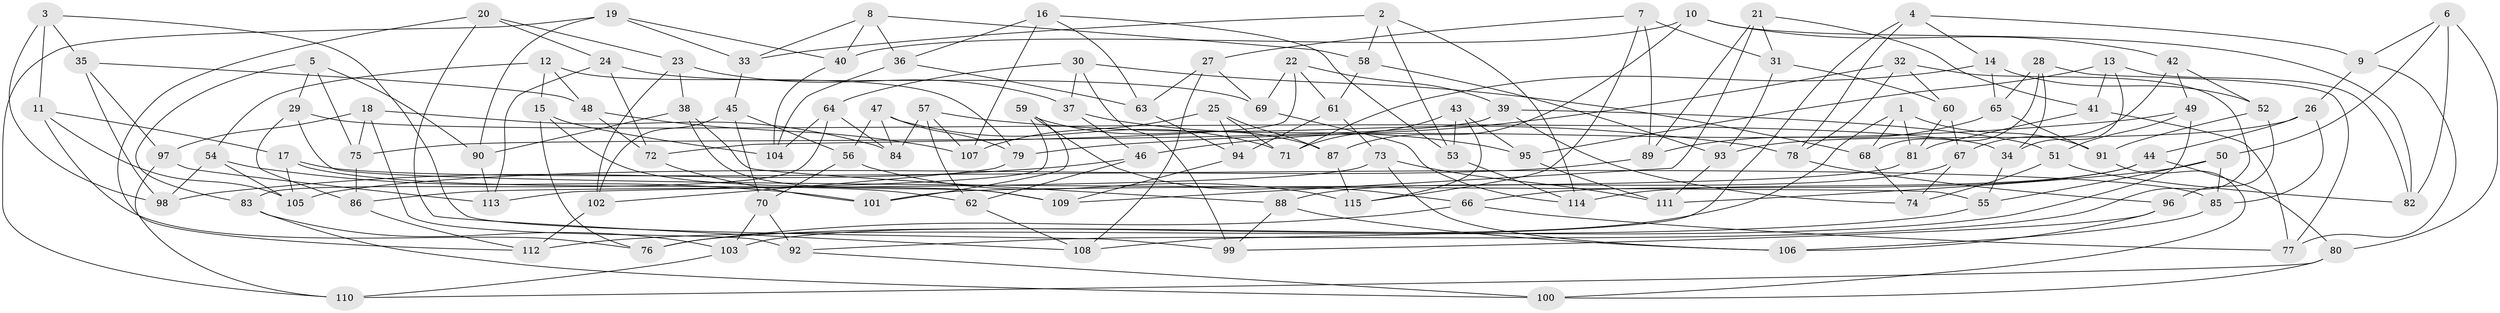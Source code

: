 // coarse degree distribution, {6: 0.391304347826087, 4: 0.15217391304347827, 7: 0.06521739130434782, 8: 0.2391304347826087, 5: 0.15217391304347827}
// Generated by graph-tools (version 1.1) at 2025/38/03/04/25 23:38:07]
// undirected, 115 vertices, 230 edges
graph export_dot {
  node [color=gray90,style=filled];
  1;
  2;
  3;
  4;
  5;
  6;
  7;
  8;
  9;
  10;
  11;
  12;
  13;
  14;
  15;
  16;
  17;
  18;
  19;
  20;
  21;
  22;
  23;
  24;
  25;
  26;
  27;
  28;
  29;
  30;
  31;
  32;
  33;
  34;
  35;
  36;
  37;
  38;
  39;
  40;
  41;
  42;
  43;
  44;
  45;
  46;
  47;
  48;
  49;
  50;
  51;
  52;
  53;
  54;
  55;
  56;
  57;
  58;
  59;
  60;
  61;
  62;
  63;
  64;
  65;
  66;
  67;
  68;
  69;
  70;
  71;
  72;
  73;
  74;
  75;
  76;
  77;
  78;
  79;
  80;
  81;
  82;
  83;
  84;
  85;
  86;
  87;
  88;
  89;
  90;
  91;
  92;
  93;
  94;
  95;
  96;
  97;
  98;
  99;
  100;
  101;
  102;
  103;
  104;
  105;
  106;
  107;
  108;
  109;
  110;
  111;
  112;
  113;
  114;
  115;
  1 -- 81;
  1 -- 103;
  1 -- 68;
  1 -- 91;
  2 -- 53;
  2 -- 33;
  2 -- 58;
  2 -- 114;
  3 -- 98;
  3 -- 99;
  3 -- 11;
  3 -- 35;
  4 -- 78;
  4 -- 108;
  4 -- 14;
  4 -- 9;
  5 -- 83;
  5 -- 29;
  5 -- 90;
  5 -- 75;
  6 -- 50;
  6 -- 9;
  6 -- 80;
  6 -- 82;
  7 -- 27;
  7 -- 31;
  7 -- 89;
  7 -- 115;
  8 -- 40;
  8 -- 58;
  8 -- 36;
  8 -- 33;
  9 -- 77;
  9 -- 26;
  10 -- 40;
  10 -- 42;
  10 -- 82;
  10 -- 87;
  11 -- 105;
  11 -- 17;
  11 -- 76;
  12 -- 79;
  12 -- 48;
  12 -- 54;
  12 -- 15;
  13 -- 82;
  13 -- 41;
  13 -- 34;
  13 -- 95;
  14 -- 71;
  14 -- 65;
  14 -- 52;
  15 -- 104;
  15 -- 76;
  15 -- 109;
  16 -- 53;
  16 -- 107;
  16 -- 36;
  16 -- 63;
  17 -- 85;
  17 -- 62;
  17 -- 105;
  18 -- 75;
  18 -- 84;
  18 -- 92;
  18 -- 97;
  19 -- 110;
  19 -- 40;
  19 -- 90;
  19 -- 33;
  20 -- 108;
  20 -- 112;
  20 -- 23;
  20 -- 24;
  21 -- 89;
  21 -- 109;
  21 -- 31;
  21 -- 41;
  22 -- 69;
  22 -- 39;
  22 -- 72;
  22 -- 61;
  23 -- 102;
  23 -- 37;
  23 -- 38;
  24 -- 113;
  24 -- 69;
  24 -- 72;
  25 -- 87;
  25 -- 94;
  25 -- 71;
  25 -- 107;
  26 -- 93;
  26 -- 85;
  26 -- 44;
  27 -- 108;
  27 -- 69;
  27 -- 63;
  28 -- 34;
  28 -- 68;
  28 -- 77;
  28 -- 65;
  29 -- 34;
  29 -- 55;
  29 -- 86;
  30 -- 68;
  30 -- 64;
  30 -- 99;
  30 -- 37;
  31 -- 93;
  31 -- 60;
  32 -- 46;
  32 -- 60;
  32 -- 92;
  32 -- 78;
  33 -- 45;
  34 -- 55;
  35 -- 48;
  35 -- 97;
  35 -- 98;
  36 -- 104;
  36 -- 63;
  37 -- 95;
  37 -- 46;
  38 -- 109;
  38 -- 90;
  38 -- 88;
  39 -- 74;
  39 -- 51;
  39 -- 75;
  40 -- 104;
  41 -- 81;
  41 -- 77;
  42 -- 67;
  42 -- 49;
  42 -- 52;
  43 -- 95;
  43 -- 115;
  43 -- 53;
  43 -- 71;
  44 -- 114;
  44 -- 66;
  44 -- 80;
  45 -- 102;
  45 -- 56;
  45 -- 70;
  46 -- 98;
  46 -- 62;
  47 -- 71;
  47 -- 79;
  47 -- 56;
  47 -- 84;
  48 -- 107;
  48 -- 72;
  49 -- 79;
  49 -- 51;
  49 -- 76;
  50 -- 85;
  50 -- 55;
  50 -- 111;
  51 -- 74;
  51 -- 82;
  52 -- 91;
  52 -- 96;
  53 -- 114;
  54 -- 105;
  54 -- 101;
  54 -- 98;
  55 -- 112;
  56 -- 70;
  56 -- 115;
  57 -- 84;
  57 -- 78;
  57 -- 62;
  57 -- 107;
  58 -- 61;
  58 -- 93;
  59 -- 87;
  59 -- 113;
  59 -- 101;
  59 -- 66;
  60 -- 67;
  60 -- 81;
  61 -- 73;
  61 -- 94;
  62 -- 108;
  63 -- 94;
  64 -- 83;
  64 -- 84;
  64 -- 104;
  65 -- 91;
  65 -- 89;
  66 -- 76;
  66 -- 77;
  67 -- 74;
  67 -- 88;
  68 -- 74;
  69 -- 114;
  70 -- 103;
  70 -- 92;
  72 -- 101;
  73 -- 106;
  73 -- 86;
  73 -- 111;
  75 -- 86;
  78 -- 96;
  79 -- 102;
  80 -- 100;
  80 -- 110;
  81 -- 101;
  83 -- 103;
  83 -- 100;
  85 -- 106;
  86 -- 112;
  87 -- 115;
  88 -- 99;
  88 -- 106;
  89 -- 105;
  90 -- 113;
  91 -- 100;
  92 -- 100;
  93 -- 111;
  94 -- 109;
  95 -- 111;
  96 -- 99;
  96 -- 106;
  97 -- 110;
  97 -- 113;
  102 -- 112;
  103 -- 110;
}

